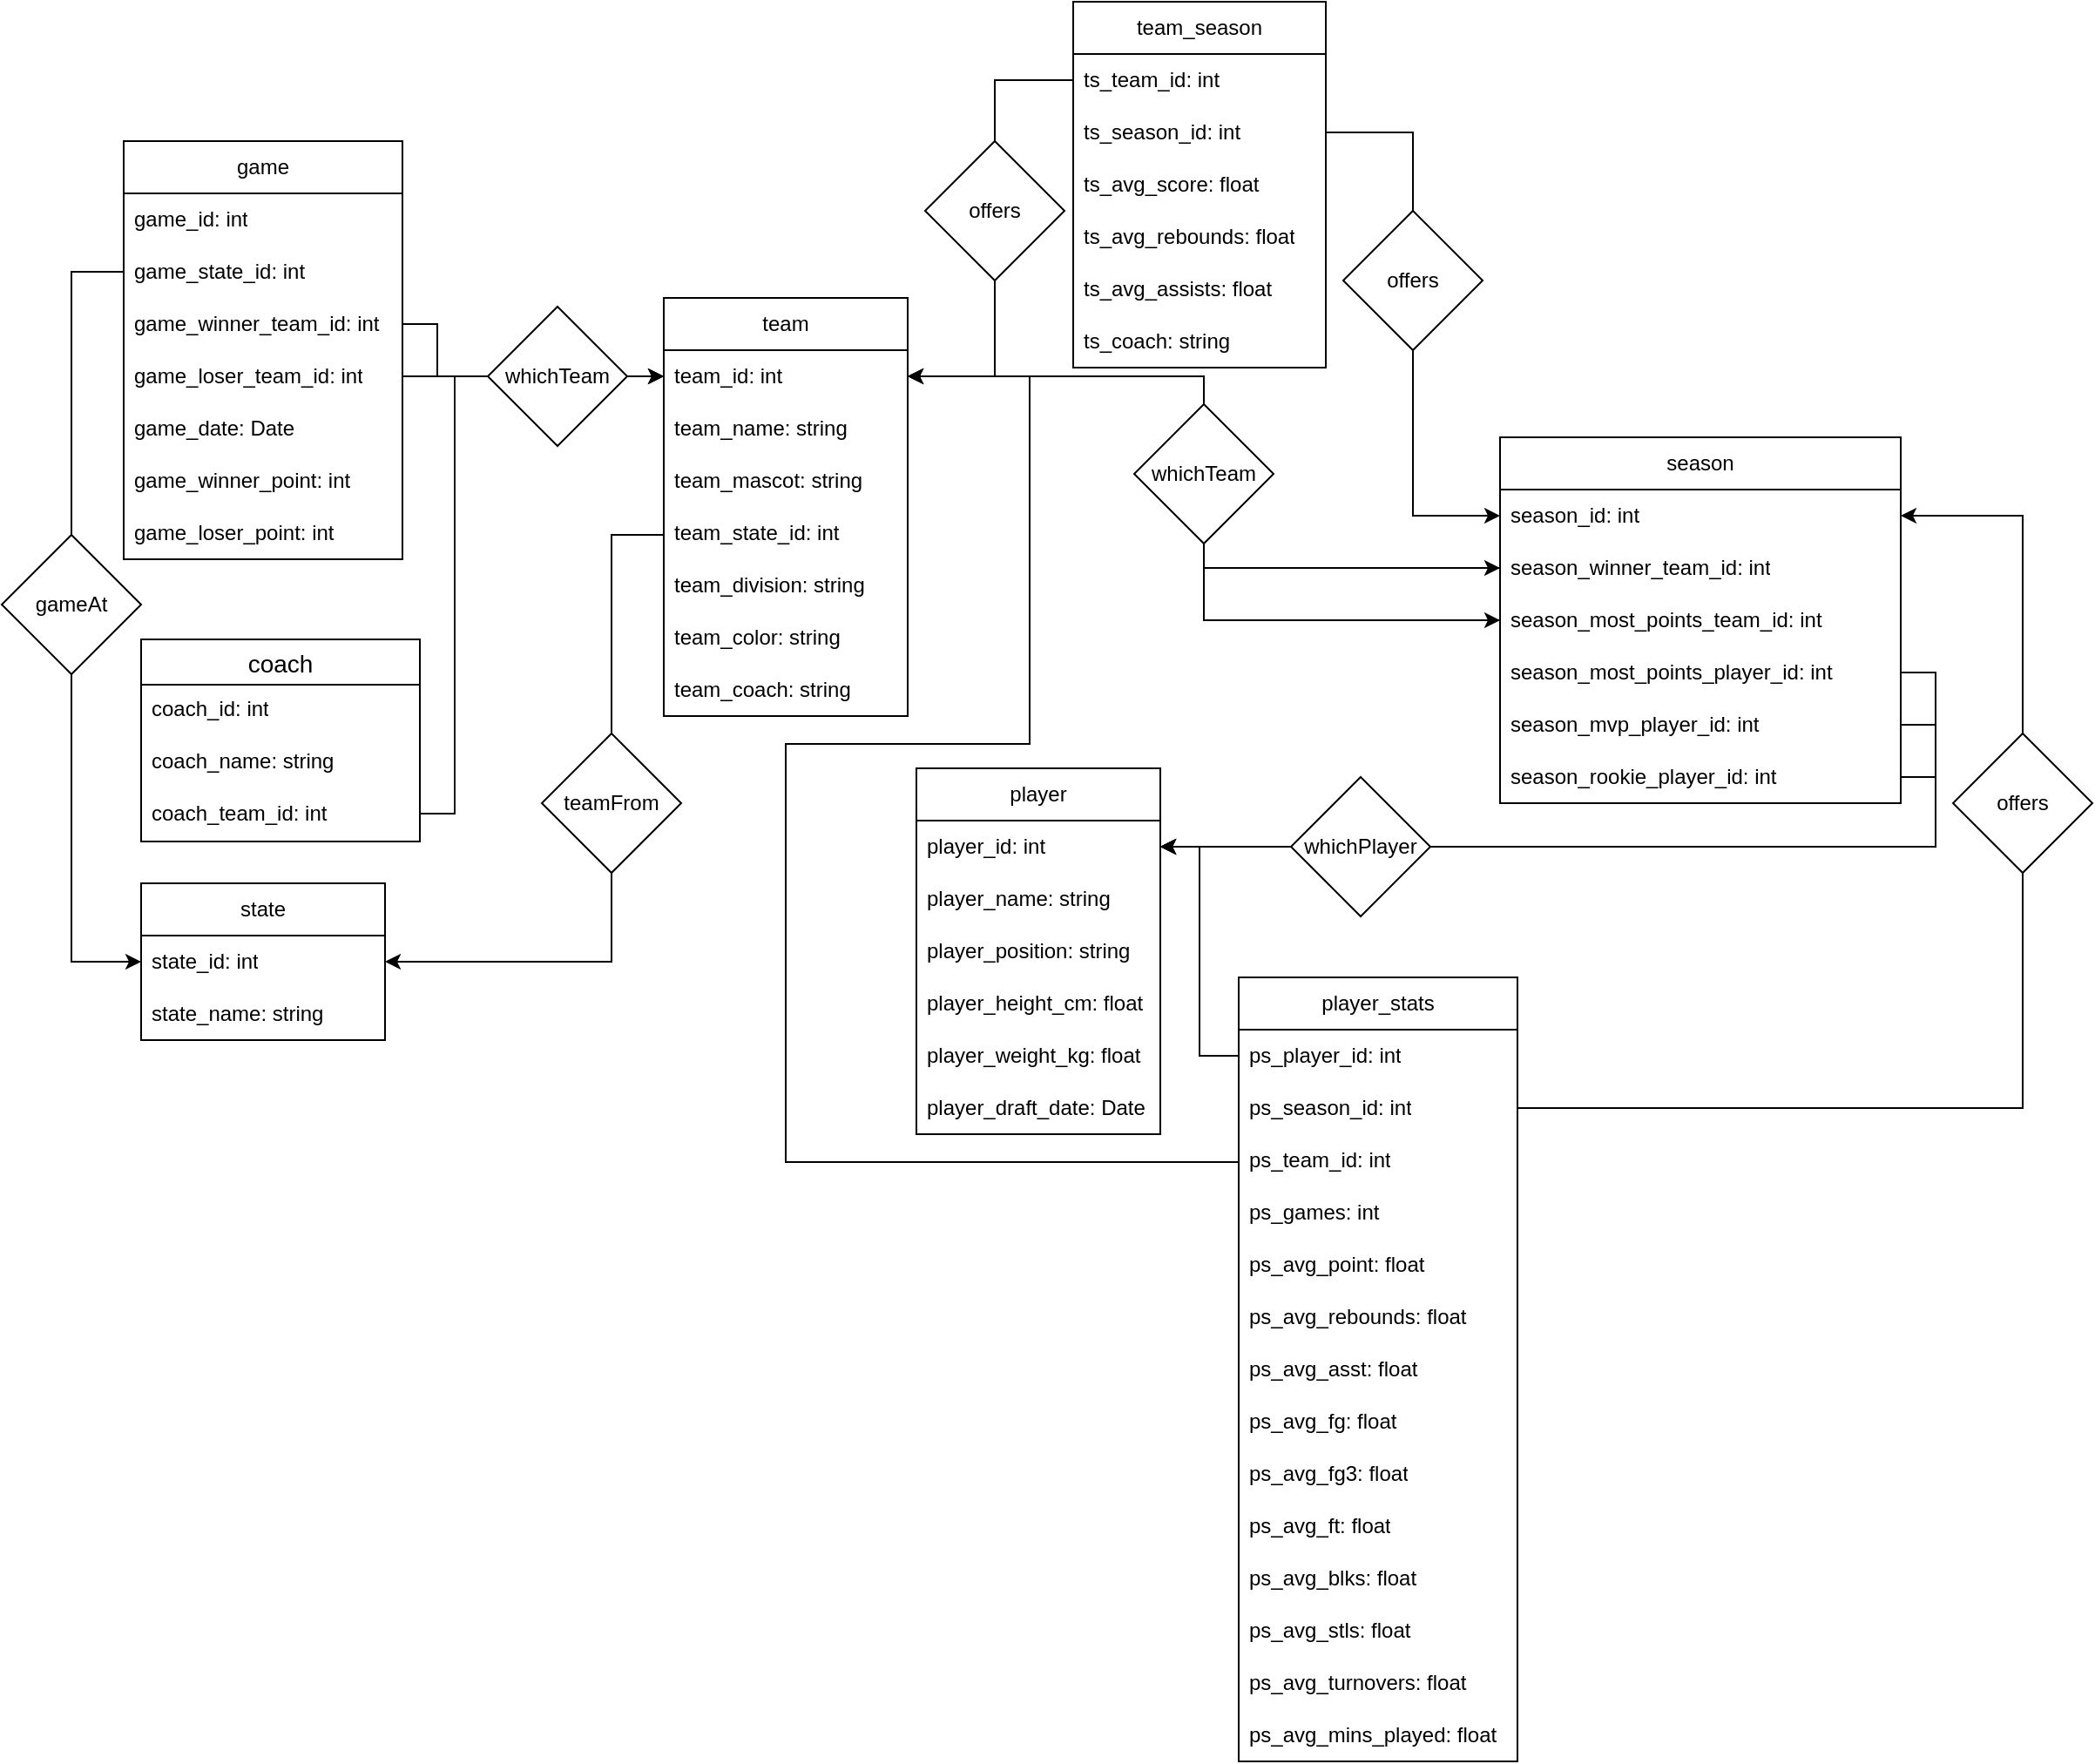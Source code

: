 <mxfile version="22.0.5" type="github">
  <diagram name="Page-1" id="cBU5m3mJjqdk0b1CjTx0">
    <mxGraphModel dx="1639" dy="892" grid="1" gridSize="10" guides="1" tooltips="1" connect="1" arrows="1" fold="1" page="1" pageScale="1" pageWidth="1920" pageHeight="1200" math="0" shadow="0">
      <root>
        <mxCell id="0" />
        <mxCell id="1" parent="0" />
        <mxCell id="q0j0iPxaanT10xR-cLbH-1" value="team" style="swimlane;fontStyle=0;childLayout=stackLayout;horizontal=1;startSize=30;horizontalStack=0;resizeParent=1;resizeParentMax=0;resizeLast=0;collapsible=1;marginBottom=0;whiteSpace=wrap;html=1;" parent="1" vertex="1">
          <mxGeometry x="660" y="184" width="140" height="240" as="geometry" />
        </mxCell>
        <mxCell id="q0j0iPxaanT10xR-cLbH-2" value="team_id: int" style="text;strokeColor=none;fillColor=none;align=left;verticalAlign=middle;spacingLeft=4;spacingRight=4;overflow=hidden;points=[[0,0.5],[1,0.5]];portConstraint=eastwest;rotatable=0;whiteSpace=wrap;html=1;" parent="q0j0iPxaanT10xR-cLbH-1" vertex="1">
          <mxGeometry y="30" width="140" height="30" as="geometry" />
        </mxCell>
        <mxCell id="q0j0iPxaanT10xR-cLbH-3" value="team_name: string" style="text;strokeColor=none;fillColor=none;align=left;verticalAlign=middle;spacingLeft=4;spacingRight=4;overflow=hidden;points=[[0,0.5],[1,0.5]];portConstraint=eastwest;rotatable=0;whiteSpace=wrap;html=1;" parent="q0j0iPxaanT10xR-cLbH-1" vertex="1">
          <mxGeometry y="60" width="140" height="30" as="geometry" />
        </mxCell>
        <mxCell id="q0j0iPxaanT10xR-cLbH-4" value="team_mascot: string" style="text;strokeColor=none;fillColor=none;align=left;verticalAlign=middle;spacingLeft=4;spacingRight=4;overflow=hidden;points=[[0,0.5],[1,0.5]];portConstraint=eastwest;rotatable=0;whiteSpace=wrap;html=1;" parent="q0j0iPxaanT10xR-cLbH-1" vertex="1">
          <mxGeometry y="90" width="140" height="30" as="geometry" />
        </mxCell>
        <mxCell id="q0j0iPxaanT10xR-cLbH-5" value="team_state_id: int" style="text;strokeColor=none;fillColor=none;align=left;verticalAlign=middle;spacingLeft=4;spacingRight=4;overflow=hidden;points=[[0,0.5],[1,0.5]];portConstraint=eastwest;rotatable=0;whiteSpace=wrap;html=1;" parent="q0j0iPxaanT10xR-cLbH-1" vertex="1">
          <mxGeometry y="120" width="140" height="30" as="geometry" />
        </mxCell>
        <mxCell id="ZOxEHfo5i05-CHzDQGWs-5" value="team_division: string" style="text;strokeColor=none;fillColor=none;align=left;verticalAlign=middle;spacingLeft=4;spacingRight=4;overflow=hidden;points=[[0,0.5],[1,0.5]];portConstraint=eastwest;rotatable=0;whiteSpace=wrap;html=1;" parent="q0j0iPxaanT10xR-cLbH-1" vertex="1">
          <mxGeometry y="150" width="140" height="30" as="geometry" />
        </mxCell>
        <mxCell id="ZOxEHfo5i05-CHzDQGWs-6" value="team_color: string" style="text;strokeColor=none;fillColor=none;align=left;verticalAlign=middle;spacingLeft=4;spacingRight=4;overflow=hidden;points=[[0,0.5],[1,0.5]];portConstraint=eastwest;rotatable=0;whiteSpace=wrap;html=1;" parent="q0j0iPxaanT10xR-cLbH-1" vertex="1">
          <mxGeometry y="180" width="140" height="30" as="geometry" />
        </mxCell>
        <mxCell id="0qaCws4MvCv-DWSVk7pN-9" value="team_coach: string" style="text;strokeColor=none;fillColor=none;align=left;verticalAlign=middle;spacingLeft=4;spacingRight=4;overflow=hidden;points=[[0,0.5],[1,0.5]];portConstraint=eastwest;rotatable=0;whiteSpace=wrap;html=1;" parent="q0j0iPxaanT10xR-cLbH-1" vertex="1">
          <mxGeometry y="210" width="140" height="30" as="geometry" />
        </mxCell>
        <mxCell id="q0j0iPxaanT10xR-cLbH-7" value="player" style="swimlane;fontStyle=0;childLayout=stackLayout;horizontal=1;startSize=30;horizontalStack=0;resizeParent=1;resizeParentMax=0;resizeLast=0;collapsible=1;marginBottom=0;whiteSpace=wrap;html=1;movable=1;resizable=1;rotatable=1;deletable=1;editable=1;locked=0;connectable=1;" parent="1" vertex="1">
          <mxGeometry x="805" y="454" width="140" height="210" as="geometry" />
        </mxCell>
        <mxCell id="q0j0iPxaanT10xR-cLbH-8" value="player_id: int" style="text;strokeColor=none;fillColor=none;align=left;verticalAlign=middle;spacingLeft=4;spacingRight=4;overflow=hidden;points=[[0,0.5],[1,0.5]];portConstraint=eastwest;rotatable=0;whiteSpace=wrap;html=1;" parent="q0j0iPxaanT10xR-cLbH-7" vertex="1">
          <mxGeometry y="30" width="140" height="30" as="geometry" />
        </mxCell>
        <mxCell id="q0j0iPxaanT10xR-cLbH-9" value="player_name: string" style="text;strokeColor=none;fillColor=none;align=left;verticalAlign=middle;spacingLeft=4;spacingRight=4;overflow=hidden;points=[[0,0.5],[1,0.5]];portConstraint=eastwest;rotatable=0;whiteSpace=wrap;html=1;" parent="q0j0iPxaanT10xR-cLbH-7" vertex="1">
          <mxGeometry y="60" width="140" height="30" as="geometry" />
        </mxCell>
        <mxCell id="q0j0iPxaanT10xR-cLbH-10" value="player_position: string" style="text;strokeColor=none;fillColor=none;align=left;verticalAlign=middle;spacingLeft=4;spacingRight=4;overflow=hidden;points=[[0,0.5],[1,0.5]];portConstraint=eastwest;rotatable=0;whiteSpace=wrap;html=1;" parent="q0j0iPxaanT10xR-cLbH-7" vertex="1">
          <mxGeometry y="90" width="140" height="30" as="geometry" />
        </mxCell>
        <mxCell id="q0j0iPxaanT10xR-cLbH-11" value="player_height_cm: float" style="text;strokeColor=none;fillColor=none;align=left;verticalAlign=middle;spacingLeft=4;spacingRight=4;overflow=hidden;points=[[0,0.5],[1,0.5]];portConstraint=eastwest;rotatable=0;whiteSpace=wrap;html=1;" parent="q0j0iPxaanT10xR-cLbH-7" vertex="1">
          <mxGeometry y="120" width="140" height="30" as="geometry" />
        </mxCell>
        <mxCell id="q0j0iPxaanT10xR-cLbH-12" value="player_weight_kg: float" style="text;strokeColor=none;fillColor=none;align=left;verticalAlign=middle;spacingLeft=4;spacingRight=4;overflow=hidden;points=[[0,0.5],[1,0.5]];portConstraint=eastwest;rotatable=0;whiteSpace=wrap;html=1;" parent="q0j0iPxaanT10xR-cLbH-7" vertex="1">
          <mxGeometry y="150" width="140" height="30" as="geometry" />
        </mxCell>
        <mxCell id="ZOxEHfo5i05-CHzDQGWs-4" value="player_draft_date: Date" style="text;strokeColor=none;fillColor=none;align=left;verticalAlign=middle;spacingLeft=4;spacingRight=4;overflow=hidden;points=[[0,0.5],[1,0.5]];portConstraint=eastwest;rotatable=0;whiteSpace=wrap;html=1;" parent="q0j0iPxaanT10xR-cLbH-7" vertex="1">
          <mxGeometry y="180" width="140" height="30" as="geometry" />
        </mxCell>
        <mxCell id="Z4QKstFZAo4XUwZadhEa-1" value="game" style="swimlane;fontStyle=0;childLayout=stackLayout;horizontal=1;startSize=30;horizontalStack=0;resizeParent=1;resizeParentMax=0;resizeLast=0;collapsible=1;marginBottom=0;whiteSpace=wrap;html=1;" parent="1" vertex="1">
          <mxGeometry x="350" y="94" width="160" height="240" as="geometry" />
        </mxCell>
        <mxCell id="Z4QKstFZAo4XUwZadhEa-2" value="game_id: int" style="text;strokeColor=none;fillColor=none;align=left;verticalAlign=middle;spacingLeft=4;spacingRight=4;overflow=hidden;points=[[0,0.5],[1,0.5]];portConstraint=eastwest;rotatable=0;whiteSpace=wrap;html=1;" parent="Z4QKstFZAo4XUwZadhEa-1" vertex="1">
          <mxGeometry y="30" width="160" height="30" as="geometry" />
        </mxCell>
        <mxCell id="Z4QKstFZAo4XUwZadhEa-3" value="game_state_id: int" style="text;strokeColor=none;fillColor=none;align=left;verticalAlign=middle;spacingLeft=4;spacingRight=4;overflow=hidden;points=[[0,0.5],[1,0.5]];portConstraint=eastwest;rotatable=0;whiteSpace=wrap;html=1;" parent="Z4QKstFZAo4XUwZadhEa-1" vertex="1">
          <mxGeometry y="60" width="160" height="30" as="geometry" />
        </mxCell>
        <mxCell id="Z4QKstFZAo4XUwZadhEa-4" value="game_winner_team_id: int" style="text;strokeColor=none;fillColor=none;align=left;verticalAlign=middle;spacingLeft=4;spacingRight=4;overflow=hidden;points=[[0,0.5],[1,0.5]];portConstraint=eastwest;rotatable=0;whiteSpace=wrap;html=1;" parent="Z4QKstFZAo4XUwZadhEa-1" vertex="1">
          <mxGeometry y="90" width="160" height="30" as="geometry" />
        </mxCell>
        <mxCell id="Z4QKstFZAo4XUwZadhEa-5" value="game_loser_team_id: int" style="text;strokeColor=none;fillColor=none;align=left;verticalAlign=middle;spacingLeft=4;spacingRight=4;overflow=hidden;points=[[0,0.5],[1,0.5]];portConstraint=eastwest;rotatable=0;whiteSpace=wrap;html=1;" parent="Z4QKstFZAo4XUwZadhEa-1" vertex="1">
          <mxGeometry y="120" width="160" height="30" as="geometry" />
        </mxCell>
        <mxCell id="Z4QKstFZAo4XUwZadhEa-6" value="game_date: Date" style="text;strokeColor=none;fillColor=none;align=left;verticalAlign=middle;spacingLeft=4;spacingRight=4;overflow=hidden;points=[[0,0.5],[1,0.5]];portConstraint=eastwest;rotatable=0;whiteSpace=wrap;html=1;" parent="Z4QKstFZAo4XUwZadhEa-1" vertex="1">
          <mxGeometry y="150" width="160" height="30" as="geometry" />
        </mxCell>
        <mxCell id="Z4QKstFZAo4XUwZadhEa-9" value="game_winner_point: int" style="text;strokeColor=none;fillColor=none;align=left;verticalAlign=middle;spacingLeft=4;spacingRight=4;overflow=hidden;points=[[0,0.5],[1,0.5]];portConstraint=eastwest;rotatable=0;whiteSpace=wrap;html=1;" parent="Z4QKstFZAo4XUwZadhEa-1" vertex="1">
          <mxGeometry y="180" width="160" height="30" as="geometry" />
        </mxCell>
        <mxCell id="Z4QKstFZAo4XUwZadhEa-10" value="game_loser_point: int" style="text;strokeColor=none;fillColor=none;align=left;verticalAlign=middle;spacingLeft=4;spacingRight=4;overflow=hidden;points=[[0,0.5],[1,0.5]];portConstraint=eastwest;rotatable=0;whiteSpace=wrap;html=1;" parent="Z4QKstFZAo4XUwZadhEa-1" vertex="1">
          <mxGeometry y="210" width="160" height="30" as="geometry" />
        </mxCell>
        <mxCell id="Z4QKstFZAo4XUwZadhEa-7" style="edgeStyle=orthogonalEdgeStyle;rounded=0;orthogonalLoop=1;jettySize=auto;html=1;exitX=1;exitY=0.5;exitDx=0;exitDy=0;entryX=0;entryY=0.5;entryDx=0;entryDy=0;" parent="1" source="Z4QKstFZAo4XUwZadhEa-4" target="q0j0iPxaanT10xR-cLbH-2" edge="1">
          <mxGeometry relative="1" as="geometry">
            <Array as="points">
              <mxPoint x="530" y="199" />
              <mxPoint x="530" y="229" />
            </Array>
          </mxGeometry>
        </mxCell>
        <mxCell id="Z4QKstFZAo4XUwZadhEa-8" style="edgeStyle=orthogonalEdgeStyle;rounded=0;orthogonalLoop=1;jettySize=auto;html=1;exitX=1;exitY=0.5;exitDx=0;exitDy=0;entryX=0;entryY=0.5;entryDx=0;entryDy=0;" parent="1" source="Z4QKstFZAo4XUwZadhEa-5" target="q0j0iPxaanT10xR-cLbH-2" edge="1">
          <mxGeometry relative="1" as="geometry" />
        </mxCell>
        <mxCell id="Z4QKstFZAo4XUwZadhEa-12" value="player_stats" style="swimlane;fontStyle=0;childLayout=stackLayout;horizontal=1;startSize=30;horizontalStack=0;resizeParent=1;resizeParentMax=0;resizeLast=0;collapsible=1;marginBottom=0;whiteSpace=wrap;html=1;" parent="1" vertex="1">
          <mxGeometry x="990" y="574" width="160" height="450" as="geometry">
            <mxRectangle x="1040" y="560" width="110" height="30" as="alternateBounds" />
          </mxGeometry>
        </mxCell>
        <mxCell id="Z4QKstFZAo4XUwZadhEa-13" value="ps_player_id: int" style="text;strokeColor=none;fillColor=none;align=left;verticalAlign=middle;spacingLeft=4;spacingRight=4;overflow=hidden;points=[[0,0.5],[1,0.5]];portConstraint=eastwest;rotatable=0;whiteSpace=wrap;html=1;" parent="Z4QKstFZAo4XUwZadhEa-12" vertex="1">
          <mxGeometry y="30" width="160" height="30" as="geometry" />
        </mxCell>
        <mxCell id="Z4QKstFZAo4XUwZadhEa-14" value="ps_season_id: int" style="text;strokeColor=none;fillColor=none;align=left;verticalAlign=middle;spacingLeft=4;spacingRight=4;overflow=hidden;points=[[0,0.5],[1,0.5]];portConstraint=eastwest;rotatable=0;whiteSpace=wrap;html=1;" parent="Z4QKstFZAo4XUwZadhEa-12" vertex="1">
          <mxGeometry y="60" width="160" height="30" as="geometry" />
        </mxCell>
        <mxCell id="ZOxEHfo5i05-CHzDQGWs-1" value="ps_team_id: int" style="text;strokeColor=none;fillColor=none;align=left;verticalAlign=middle;spacingLeft=4;spacingRight=4;overflow=hidden;points=[[0,0.5],[1,0.5]];portConstraint=eastwest;rotatable=0;whiteSpace=wrap;html=1;" parent="Z4QKstFZAo4XUwZadhEa-12" vertex="1">
          <mxGeometry y="90" width="160" height="30" as="geometry" />
        </mxCell>
        <mxCell id="Z4QKstFZAo4XUwZadhEa-16" value="ps_games: int" style="text;strokeColor=none;fillColor=none;align=left;verticalAlign=middle;spacingLeft=4;spacingRight=4;overflow=hidden;points=[[0,0.5],[1,0.5]];portConstraint=eastwest;rotatable=0;whiteSpace=wrap;html=1;" parent="Z4QKstFZAo4XUwZadhEa-12" vertex="1">
          <mxGeometry y="120" width="160" height="30" as="geometry" />
        </mxCell>
        <mxCell id="Z4QKstFZAo4XUwZadhEa-15" value="ps_avg_point: float" style="text;strokeColor=none;fillColor=none;align=left;verticalAlign=middle;spacingLeft=4;spacingRight=4;overflow=hidden;points=[[0,0.5],[1,0.5]];portConstraint=eastwest;rotatable=0;whiteSpace=wrap;html=1;" parent="Z4QKstFZAo4XUwZadhEa-12" vertex="1">
          <mxGeometry y="150" width="160" height="30" as="geometry" />
        </mxCell>
        <mxCell id="Z4QKstFZAo4XUwZadhEa-17" value="ps_avg_rebounds: float" style="text;strokeColor=none;fillColor=none;align=left;verticalAlign=middle;spacingLeft=4;spacingRight=4;overflow=hidden;points=[[0,0.5],[1,0.5]];portConstraint=eastwest;rotatable=0;whiteSpace=wrap;html=1;" parent="Z4QKstFZAo4XUwZadhEa-12" vertex="1">
          <mxGeometry y="180" width="160" height="30" as="geometry" />
        </mxCell>
        <mxCell id="Z4QKstFZAo4XUwZadhEa-18" value="ps_avg_asst: float" style="text;strokeColor=none;fillColor=none;align=left;verticalAlign=middle;spacingLeft=4;spacingRight=4;overflow=hidden;points=[[0,0.5],[1,0.5]];portConstraint=eastwest;rotatable=0;whiteSpace=wrap;html=1;" parent="Z4QKstFZAo4XUwZadhEa-12" vertex="1">
          <mxGeometry y="210" width="160" height="30" as="geometry" />
        </mxCell>
        <mxCell id="Z4QKstFZAo4XUwZadhEa-19" value="ps_avg_fg: float" style="text;strokeColor=none;fillColor=none;align=left;verticalAlign=middle;spacingLeft=4;spacingRight=4;overflow=hidden;points=[[0,0.5],[1,0.5]];portConstraint=eastwest;rotatable=0;whiteSpace=wrap;html=1;" parent="Z4QKstFZAo4XUwZadhEa-12" vertex="1">
          <mxGeometry y="240" width="160" height="30" as="geometry" />
        </mxCell>
        <mxCell id="Z4QKstFZAo4XUwZadhEa-20" value="ps_avg_fg3: float" style="text;strokeColor=none;fillColor=none;align=left;verticalAlign=middle;spacingLeft=4;spacingRight=4;overflow=hidden;points=[[0,0.5],[1,0.5]];portConstraint=eastwest;rotatable=0;whiteSpace=wrap;html=1;" parent="Z4QKstFZAo4XUwZadhEa-12" vertex="1">
          <mxGeometry y="270" width="160" height="30" as="geometry" />
        </mxCell>
        <mxCell id="Z4QKstFZAo4XUwZadhEa-21" value="ps_avg_ft: float" style="text;strokeColor=none;fillColor=none;align=left;verticalAlign=middle;spacingLeft=4;spacingRight=4;overflow=hidden;points=[[0,0.5],[1,0.5]];portConstraint=eastwest;rotatable=0;whiteSpace=wrap;html=1;strokeWidth=0;" parent="Z4QKstFZAo4XUwZadhEa-12" vertex="1">
          <mxGeometry y="300" width="160" height="30" as="geometry" />
        </mxCell>
        <mxCell id="ORoz8JwZKqjCXFsDtzR6-8" value="ps_avg_blks: float" style="text;strokeColor=none;fillColor=none;align=left;verticalAlign=middle;spacingLeft=4;spacingRight=4;overflow=hidden;points=[[0,0.5],[1,0.5]];portConstraint=eastwest;rotatable=0;whiteSpace=wrap;html=1;strokeWidth=0;" parent="Z4QKstFZAo4XUwZadhEa-12" vertex="1">
          <mxGeometry y="330" width="160" height="30" as="geometry" />
        </mxCell>
        <mxCell id="ORoz8JwZKqjCXFsDtzR6-9" value="ps_avg_stls: float" style="text;strokeColor=none;fillColor=none;align=left;verticalAlign=middle;spacingLeft=4;spacingRight=4;overflow=hidden;points=[[0,0.5],[1,0.5]];portConstraint=eastwest;rotatable=0;whiteSpace=wrap;html=1;strokeWidth=0;" parent="Z4QKstFZAo4XUwZadhEa-12" vertex="1">
          <mxGeometry y="360" width="160" height="30" as="geometry" />
        </mxCell>
        <mxCell id="ORoz8JwZKqjCXFsDtzR6-10" value="ps_avg_turnovers: float" style="text;strokeColor=none;fillColor=none;align=left;verticalAlign=middle;spacingLeft=4;spacingRight=4;overflow=hidden;points=[[0,0.5],[1,0.5]];portConstraint=eastwest;rotatable=0;whiteSpace=wrap;html=1;strokeWidth=0;" parent="Z4QKstFZAo4XUwZadhEa-12" vertex="1">
          <mxGeometry y="390" width="160" height="30" as="geometry" />
        </mxCell>
        <mxCell id="0qaCws4MvCv-DWSVk7pN-1" value="ps_avg_mins_played: float" style="text;strokeColor=none;fillColor=none;align=left;verticalAlign=middle;spacingLeft=4;spacingRight=4;overflow=hidden;points=[[0,0.5],[1,0.5]];portConstraint=eastwest;rotatable=0;whiteSpace=wrap;html=1;strokeWidth=0;" parent="Z4QKstFZAo4XUwZadhEa-12" vertex="1">
          <mxGeometry y="420" width="160" height="30" as="geometry" />
        </mxCell>
        <mxCell id="Z4QKstFZAo4XUwZadhEa-24" value="season" style="swimlane;fontStyle=0;childLayout=stackLayout;horizontal=1;startSize=30;horizontalStack=0;resizeParent=1;resizeParentMax=0;resizeLast=0;collapsible=1;marginBottom=0;whiteSpace=wrap;html=1;" parent="1" vertex="1">
          <mxGeometry x="1140" y="264" width="230" height="210" as="geometry" />
        </mxCell>
        <mxCell id="Z4QKstFZAo4XUwZadhEa-25" value="season_id: int" style="text;strokeColor=none;fillColor=none;align=left;verticalAlign=middle;spacingLeft=4;spacingRight=4;overflow=hidden;points=[[0,0.5],[1,0.5]];portConstraint=eastwest;rotatable=0;whiteSpace=wrap;html=1;" parent="Z4QKstFZAo4XUwZadhEa-24" vertex="1">
          <mxGeometry y="30" width="230" height="30" as="geometry" />
        </mxCell>
        <mxCell id="Z4QKstFZAo4XUwZadhEa-26" value="season_winner_team_id: int" style="text;strokeColor=none;fillColor=none;align=left;verticalAlign=middle;spacingLeft=4;spacingRight=4;overflow=hidden;points=[[0,0.5],[1,0.5]];portConstraint=eastwest;rotatable=0;whiteSpace=wrap;html=1;" parent="Z4QKstFZAo4XUwZadhEa-24" vertex="1">
          <mxGeometry y="60" width="230" height="30" as="geometry" />
        </mxCell>
        <mxCell id="Z4QKstFZAo4XUwZadhEa-35" value="season_most_points_team_id: int" style="text;strokeColor=none;fillColor=none;align=left;verticalAlign=middle;spacingLeft=4;spacingRight=4;overflow=hidden;points=[[0,0.5],[1,0.5]];portConstraint=eastwest;rotatable=0;whiteSpace=wrap;html=1;" parent="Z4QKstFZAo4XUwZadhEa-24" vertex="1">
          <mxGeometry y="90" width="230" height="30" as="geometry" />
        </mxCell>
        <mxCell id="Z4QKstFZAo4XUwZadhEa-33" value="season_most_points_player_id: int" style="text;strokeColor=none;fillColor=none;align=left;verticalAlign=middle;spacingLeft=4;spacingRight=4;overflow=hidden;points=[[0,0.5],[1,0.5]];portConstraint=eastwest;rotatable=0;whiteSpace=wrap;html=1;" parent="Z4QKstFZAo4XUwZadhEa-24" vertex="1">
          <mxGeometry y="120" width="230" height="30" as="geometry" />
        </mxCell>
        <mxCell id="ZOxEHfo5i05-CHzDQGWs-7" value="season_mvp_player_id: int" style="text;strokeColor=none;fillColor=none;align=left;verticalAlign=middle;spacingLeft=4;spacingRight=4;overflow=hidden;points=[[0,0.5],[1,0.5]];portConstraint=eastwest;rotatable=0;whiteSpace=wrap;html=1;" parent="Z4QKstFZAo4XUwZadhEa-24" vertex="1">
          <mxGeometry y="150" width="230" height="30" as="geometry" />
        </mxCell>
        <mxCell id="ZOxEHfo5i05-CHzDQGWs-8" value="season_rookie_player_id: int" style="text;strokeColor=none;fillColor=none;align=left;verticalAlign=middle;spacingLeft=4;spacingRight=4;overflow=hidden;points=[[0,0.5],[1,0.5]];portConstraint=eastwest;rotatable=0;whiteSpace=wrap;html=1;" parent="Z4QKstFZAo4XUwZadhEa-24" vertex="1">
          <mxGeometry y="180" width="230" height="30" as="geometry" />
        </mxCell>
        <mxCell id="Z4QKstFZAo4XUwZadhEa-39" style="edgeStyle=orthogonalEdgeStyle;rounded=0;orthogonalLoop=1;jettySize=auto;html=1;exitX=0;exitY=0.5;exitDx=0;exitDy=0;entryX=1;entryY=0.5;entryDx=0;entryDy=0;" parent="1" source="Z4QKstFZAo4XUwZadhEa-26" target="q0j0iPxaanT10xR-cLbH-2" edge="1">
          <mxGeometry relative="1" as="geometry" />
        </mxCell>
        <mxCell id="Z4QKstFZAo4XUwZadhEa-40" value="state" style="swimlane;fontStyle=0;childLayout=stackLayout;horizontal=1;startSize=30;horizontalStack=0;resizeParent=1;resizeParentMax=0;resizeLast=0;collapsible=1;marginBottom=0;whiteSpace=wrap;html=1;movable=1;resizable=1;rotatable=1;deletable=1;editable=1;locked=0;connectable=1;" parent="1" vertex="1">
          <mxGeometry x="360" y="520" width="140" height="90" as="geometry" />
        </mxCell>
        <mxCell id="Z4QKstFZAo4XUwZadhEa-41" value="state_id: int" style="text;strokeColor=none;fillColor=none;align=left;verticalAlign=middle;spacingLeft=4;spacingRight=4;overflow=hidden;points=[[0,0.5],[1,0.5]];portConstraint=eastwest;rotatable=0;whiteSpace=wrap;html=1;" parent="Z4QKstFZAo4XUwZadhEa-40" vertex="1">
          <mxGeometry y="30" width="140" height="30" as="geometry" />
        </mxCell>
        <mxCell id="Z4QKstFZAo4XUwZadhEa-42" value="state_name: string" style="text;strokeColor=none;fillColor=none;align=left;verticalAlign=middle;spacingLeft=4;spacingRight=4;overflow=hidden;points=[[0,0.5],[1,0.5]];portConstraint=eastwest;rotatable=0;whiteSpace=wrap;html=1;" parent="Z4QKstFZAo4XUwZadhEa-40" vertex="1">
          <mxGeometry y="60" width="140" height="30" as="geometry" />
        </mxCell>
        <mxCell id="Z4QKstFZAo4XUwZadhEa-48" style="edgeStyle=orthogonalEdgeStyle;rounded=0;orthogonalLoop=1;jettySize=auto;html=1;exitX=0;exitY=0.5;exitDx=0;exitDy=0;entryX=1;entryY=0.5;entryDx=0;entryDy=0;" parent="1" source="q0j0iPxaanT10xR-cLbH-5" target="Z4QKstFZAo4XUwZadhEa-41" edge="1">
          <mxGeometry relative="1" as="geometry">
            <Array as="points">
              <mxPoint x="630" y="320" />
              <mxPoint x="630" y="565" />
            </Array>
          </mxGeometry>
        </mxCell>
        <mxCell id="Z4QKstFZAo4XUwZadhEa-54" style="edgeStyle=orthogonalEdgeStyle;rounded=0;orthogonalLoop=1;jettySize=auto;html=1;exitX=0;exitY=0.5;exitDx=0;exitDy=0;entryX=1;entryY=0.5;entryDx=0;entryDy=0;" parent="1" source="Z4QKstFZAo4XUwZadhEa-35" target="q0j0iPxaanT10xR-cLbH-2" edge="1">
          <mxGeometry relative="1" as="geometry" />
        </mxCell>
        <mxCell id="Z4QKstFZAo4XUwZadhEa-56" style="edgeStyle=orthogonalEdgeStyle;rounded=0;orthogonalLoop=1;jettySize=auto;html=1;exitX=1;exitY=0.5;exitDx=0;exitDy=0;entryX=0;entryY=0.5;entryDx=0;entryDy=0;" parent="1" source="q0j0iPxaanT10xR-cLbH-2" target="Z4QKstFZAo4XUwZadhEa-26" edge="1">
          <mxGeometry relative="1" as="geometry" />
        </mxCell>
        <mxCell id="Z4QKstFZAo4XUwZadhEa-57" style="edgeStyle=orthogonalEdgeStyle;rounded=0;orthogonalLoop=1;jettySize=auto;html=1;exitX=1;exitY=0.5;exitDx=0;exitDy=0;entryX=0;entryY=0.5;entryDx=0;entryDy=0;" parent="1" source="q0j0iPxaanT10xR-cLbH-2" target="Z4QKstFZAo4XUwZadhEa-35" edge="1">
          <mxGeometry relative="1" as="geometry" />
        </mxCell>
        <mxCell id="ZOxEHfo5i05-CHzDQGWs-3" style="edgeStyle=orthogonalEdgeStyle;rounded=0;orthogonalLoop=1;jettySize=auto;html=1;exitX=0;exitY=0.5;exitDx=0;exitDy=0;entryX=1;entryY=0.5;entryDx=0;entryDy=0;" parent="1" source="Z4QKstFZAo4XUwZadhEa-13" target="q0j0iPxaanT10xR-cLbH-8" edge="1">
          <mxGeometry relative="1" as="geometry" />
        </mxCell>
        <mxCell id="ZOxEHfo5i05-CHzDQGWs-9" style="edgeStyle=orthogonalEdgeStyle;rounded=0;orthogonalLoop=1;jettySize=auto;html=1;exitX=1;exitY=0.5;exitDx=0;exitDy=0;entryX=1;entryY=0.5;entryDx=0;entryDy=0;" parent="1" source="ZOxEHfo5i05-CHzDQGWs-8" target="q0j0iPxaanT10xR-cLbH-8" edge="1">
          <mxGeometry relative="1" as="geometry" />
        </mxCell>
        <mxCell id="ZOxEHfo5i05-CHzDQGWs-10" style="edgeStyle=orthogonalEdgeStyle;rounded=0;orthogonalLoop=1;jettySize=auto;html=1;exitX=1;exitY=0.5;exitDx=0;exitDy=0;entryX=1;entryY=0.5;entryDx=0;entryDy=0;" parent="1" source="ZOxEHfo5i05-CHzDQGWs-7" target="q0j0iPxaanT10xR-cLbH-8" edge="1">
          <mxGeometry relative="1" as="geometry" />
        </mxCell>
        <mxCell id="ZOxEHfo5i05-CHzDQGWs-11" style="edgeStyle=orthogonalEdgeStyle;rounded=0;orthogonalLoop=1;jettySize=auto;html=1;exitX=1;exitY=0.5;exitDx=0;exitDy=0;entryX=1;entryY=0.5;entryDx=0;entryDy=0;" parent="1" source="Z4QKstFZAo4XUwZadhEa-33" target="q0j0iPxaanT10xR-cLbH-8" edge="1">
          <mxGeometry relative="1" as="geometry" />
        </mxCell>
        <mxCell id="ZOxEHfo5i05-CHzDQGWs-12" value="team_season" style="swimlane;fontStyle=0;childLayout=stackLayout;horizontal=1;startSize=30;horizontalStack=0;resizeParent=1;resizeParentMax=0;resizeLast=0;collapsible=1;marginBottom=0;whiteSpace=wrap;html=1;" parent="1" vertex="1">
          <mxGeometry x="895" y="14" width="145" height="210" as="geometry" />
        </mxCell>
        <mxCell id="ZOxEHfo5i05-CHzDQGWs-13" value="ts_team_id: int" style="text;strokeColor=none;fillColor=none;align=left;verticalAlign=middle;spacingLeft=4;spacingRight=4;overflow=hidden;points=[[0,0.5],[1,0.5]];portConstraint=eastwest;rotatable=0;whiteSpace=wrap;html=1;" parent="ZOxEHfo5i05-CHzDQGWs-12" vertex="1">
          <mxGeometry y="30" width="145" height="30" as="geometry" />
        </mxCell>
        <mxCell id="ZOxEHfo5i05-CHzDQGWs-14" value="ts_season_id: int" style="text;strokeColor=none;fillColor=none;align=left;verticalAlign=middle;spacingLeft=4;spacingRight=4;overflow=hidden;points=[[0,0.5],[1,0.5]];portConstraint=eastwest;rotatable=0;whiteSpace=wrap;html=1;" parent="ZOxEHfo5i05-CHzDQGWs-12" vertex="1">
          <mxGeometry y="60" width="145" height="30" as="geometry" />
        </mxCell>
        <mxCell id="ZOxEHfo5i05-CHzDQGWs-15" value="ts_avg_score: float" style="text;strokeColor=none;fillColor=none;align=left;verticalAlign=middle;spacingLeft=4;spacingRight=4;overflow=hidden;points=[[0,0.5],[1,0.5]];portConstraint=eastwest;rotatable=0;whiteSpace=wrap;html=1;" parent="ZOxEHfo5i05-CHzDQGWs-12" vertex="1">
          <mxGeometry y="90" width="145" height="30" as="geometry" />
        </mxCell>
        <mxCell id="ZOxEHfo5i05-CHzDQGWs-16" value="ts_avg_rebounds: float" style="text;strokeColor=none;fillColor=none;align=left;verticalAlign=middle;spacingLeft=4;spacingRight=4;overflow=hidden;points=[[0,0.5],[1,0.5]];portConstraint=eastwest;rotatable=0;whiteSpace=wrap;html=1;" parent="ZOxEHfo5i05-CHzDQGWs-12" vertex="1">
          <mxGeometry y="120" width="145" height="30" as="geometry" />
        </mxCell>
        <mxCell id="ZOxEHfo5i05-CHzDQGWs-17" value="ts_avg_assists: float" style="text;strokeColor=none;fillColor=none;align=left;verticalAlign=middle;spacingLeft=4;spacingRight=4;overflow=hidden;points=[[0,0.5],[1,0.5]];portConstraint=eastwest;rotatable=0;whiteSpace=wrap;html=1;" parent="ZOxEHfo5i05-CHzDQGWs-12" vertex="1">
          <mxGeometry y="150" width="145" height="30" as="geometry" />
        </mxCell>
        <mxCell id="ZOxEHfo5i05-CHzDQGWs-18" value="ts_coach: string" style="text;strokeColor=none;fillColor=none;align=left;verticalAlign=middle;spacingLeft=4;spacingRight=4;overflow=hidden;points=[[0,0.5],[1,0.5]];portConstraint=eastwest;rotatable=0;whiteSpace=wrap;html=1;" parent="ZOxEHfo5i05-CHzDQGWs-12" vertex="1">
          <mxGeometry y="180" width="145" height="30" as="geometry" />
        </mxCell>
        <mxCell id="ZOxEHfo5i05-CHzDQGWs-19" style="edgeStyle=orthogonalEdgeStyle;rounded=0;orthogonalLoop=1;jettySize=auto;html=1;exitX=0;exitY=0.5;exitDx=0;exitDy=0;entryX=1;entryY=0.5;entryDx=0;entryDy=0;" parent="1" source="ZOxEHfo5i05-CHzDQGWs-13" target="q0j0iPxaanT10xR-cLbH-2" edge="1">
          <mxGeometry relative="1" as="geometry">
            <Array as="points">
              <mxPoint x="850" y="59" />
              <mxPoint x="850" y="229" />
            </Array>
          </mxGeometry>
        </mxCell>
        <mxCell id="ZOxEHfo5i05-CHzDQGWs-20" style="edgeStyle=orthogonalEdgeStyle;rounded=0;orthogonalLoop=1;jettySize=auto;html=1;exitX=1;exitY=0.5;exitDx=0;exitDy=0;entryX=0;entryY=0.5;entryDx=0;entryDy=0;" parent="1" source="ZOxEHfo5i05-CHzDQGWs-14" target="Z4QKstFZAo4XUwZadhEa-25" edge="1">
          <mxGeometry relative="1" as="geometry" />
        </mxCell>
        <mxCell id="5j9wFwB5ktdppXQBoZ07-1" style="edgeStyle=orthogonalEdgeStyle;rounded=0;orthogonalLoop=1;jettySize=auto;html=1;exitX=0;exitY=0.5;exitDx=0;exitDy=0;entryX=0;entryY=0.5;entryDx=0;entryDy=0;" parent="1" source="Z4QKstFZAo4XUwZadhEa-3" target="Z4QKstFZAo4XUwZadhEa-41" edge="1">
          <mxGeometry relative="1" as="geometry">
            <Array as="points">
              <mxPoint x="320" y="169" />
              <mxPoint x="320" y="565" />
            </Array>
          </mxGeometry>
        </mxCell>
        <mxCell id="5j9wFwB5ktdppXQBoZ07-2" value="gameAt" style="rhombus;whiteSpace=wrap;html=1;" parent="1" vertex="1">
          <mxGeometry x="280" y="320" width="80" height="80" as="geometry" />
        </mxCell>
        <mxCell id="5j9wFwB5ktdppXQBoZ07-3" value="teamFrom" style="rhombus;whiteSpace=wrap;html=1;" parent="1" vertex="1">
          <mxGeometry x="590" y="434" width="80" height="80" as="geometry" />
        </mxCell>
        <mxCell id="5j9wFwB5ktdppXQBoZ07-5" value="" style="edgeStyle=orthogonalEdgeStyle;rounded=0;orthogonalLoop=1;jettySize=auto;html=1;exitX=0;exitY=0.5;exitDx=0;exitDy=0;strokeColor=default;endArrow=none;endFill=0;strokeWidth=1;endSize=6;" parent="1" source="ZOxEHfo5i05-CHzDQGWs-1" edge="1">
          <mxGeometry relative="1" as="geometry">
            <Array as="points">
              <mxPoint x="990" y="680" />
              <mxPoint x="730" y="680" />
              <mxPoint x="730" y="440" />
              <mxPoint x="870" y="440" />
              <mxPoint x="870" y="229" />
            </Array>
            <mxPoint x="1040" y="679" as="sourcePoint" />
            <mxPoint x="872" y="229" as="targetPoint" />
          </mxGeometry>
        </mxCell>
        <mxCell id="5j9wFwB5ktdppXQBoZ07-14" style="edgeStyle=orthogonalEdgeStyle;rounded=0;orthogonalLoop=1;jettySize=auto;html=1;exitX=1;exitY=0.5;exitDx=0;exitDy=0;entryX=1;entryY=0.5;entryDx=0;entryDy=0;" parent="1" source="Z4QKstFZAo4XUwZadhEa-14" target="Z4QKstFZAo4XUwZadhEa-25" edge="1">
          <mxGeometry relative="1" as="geometry">
            <Array as="points">
              <mxPoint x="1440" y="649" />
              <mxPoint x="1440" y="309" />
            </Array>
          </mxGeometry>
        </mxCell>
        <mxCell id="5j9wFwB5ktdppXQBoZ07-6" value="offers" style="rhombus;whiteSpace=wrap;html=1;" parent="1" vertex="1">
          <mxGeometry x="1400" y="434" width="80" height="80" as="geometry" />
        </mxCell>
        <mxCell id="5j9wFwB5ktdppXQBoZ07-15" value="whichPlayer" style="rhombus;whiteSpace=wrap;html=1;" parent="1" vertex="1">
          <mxGeometry x="1020" y="459" width="80" height="80" as="geometry" />
        </mxCell>
        <mxCell id="5j9wFwB5ktdppXQBoZ07-17" value="offers" style="rhombus;whiteSpace=wrap;html=1;" parent="1" vertex="1">
          <mxGeometry x="1050" y="134" width="80" height="80" as="geometry" />
        </mxCell>
        <mxCell id="5j9wFwB5ktdppXQBoZ07-19" value="whichTeam" style="rhombus;whiteSpace=wrap;html=1;" parent="1" vertex="1">
          <mxGeometry x="930" y="245" width="80" height="80" as="geometry" />
        </mxCell>
        <mxCell id="5j9wFwB5ktdppXQBoZ07-22" value="offers" style="rhombus;whiteSpace=wrap;html=1;" parent="1" vertex="1">
          <mxGeometry x="810" y="94" width="80" height="80" as="geometry" />
        </mxCell>
        <mxCell id="11MPwz8lnTr0vcA8u-Kt-4" value="coach" style="swimlane;fontStyle=0;childLayout=stackLayout;horizontal=1;startSize=26;horizontalStack=0;resizeParent=1;resizeParentMax=0;resizeLast=0;collapsible=1;marginBottom=0;align=center;fontSize=14;" vertex="1" parent="1">
          <mxGeometry x="360" y="380" width="160" height="116" as="geometry" />
        </mxCell>
        <mxCell id="11MPwz8lnTr0vcA8u-Kt-5" value="coach_id: int" style="text;strokeColor=none;fillColor=none;spacingLeft=4;spacingRight=4;overflow=hidden;rotatable=0;points=[[0,0.5],[1,0.5]];portConstraint=eastwest;fontSize=12;whiteSpace=wrap;html=1;" vertex="1" parent="11MPwz8lnTr0vcA8u-Kt-4">
          <mxGeometry y="26" width="160" height="30" as="geometry" />
        </mxCell>
        <mxCell id="11MPwz8lnTr0vcA8u-Kt-6" value="coach_name: string" style="text;strokeColor=none;fillColor=none;spacingLeft=4;spacingRight=4;overflow=hidden;rotatable=0;points=[[0,0.5],[1,0.5]];portConstraint=eastwest;fontSize=12;whiteSpace=wrap;html=1;" vertex="1" parent="11MPwz8lnTr0vcA8u-Kt-4">
          <mxGeometry y="56" width="160" height="30" as="geometry" />
        </mxCell>
        <mxCell id="11MPwz8lnTr0vcA8u-Kt-7" value="coach_team_id: int" style="text;strokeColor=none;fillColor=none;spacingLeft=4;spacingRight=4;overflow=hidden;rotatable=0;points=[[0,0.5],[1,0.5]];portConstraint=eastwest;fontSize=12;whiteSpace=wrap;html=1;" vertex="1" parent="11MPwz8lnTr0vcA8u-Kt-4">
          <mxGeometry y="86" width="160" height="30" as="geometry" />
        </mxCell>
        <mxCell id="11MPwz8lnTr0vcA8u-Kt-14" style="edgeStyle=orthogonalEdgeStyle;rounded=0;orthogonalLoop=1;jettySize=auto;html=1;entryX=0;entryY=0.356;entryDx=0;entryDy=0;entryPerimeter=0;strokeWidth=0.9;" edge="1" parent="1">
          <mxGeometry relative="1" as="geometry">
            <mxPoint x="520" y="479" as="sourcePoint" />
            <mxPoint x="660" y="228.68" as="targetPoint" />
            <Array as="points">
              <mxPoint x="540" y="480" />
              <mxPoint x="540" y="229" />
              <mxPoint x="660" y="229" />
            </Array>
          </mxGeometry>
        </mxCell>
        <mxCell id="5j9wFwB5ktdppXQBoZ07-20" value="whichTeam" style="rhombus;whiteSpace=wrap;html=1;" parent="1" vertex="1">
          <mxGeometry x="559" y="189" width="80" height="80" as="geometry" />
        </mxCell>
      </root>
    </mxGraphModel>
  </diagram>
</mxfile>
